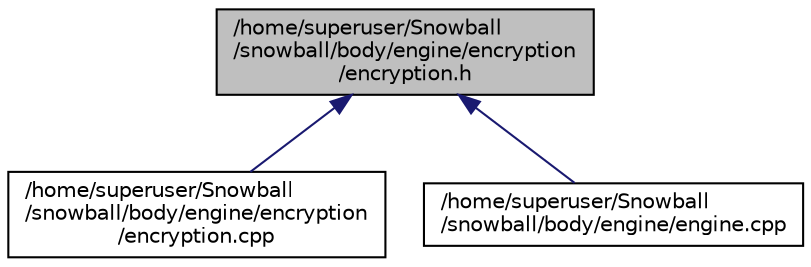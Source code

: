 digraph "/home/superuser/Snowball/snowball/body/engine/encryption/encryption.h"
{
  edge [fontname="Helvetica",fontsize="10",labelfontname="Helvetica",labelfontsize="10"];
  node [fontname="Helvetica",fontsize="10",shape=record];
  Node1 [label="/home/superuser/Snowball\l/snowball/body/engine/encryption\l/encryption.h",height=0.2,width=0.4,color="black", fillcolor="grey75", style="filled", fontcolor="black"];
  Node1 -> Node2 [dir="back",color="midnightblue",fontsize="10",style="solid"];
  Node2 [label="/home/superuser/Snowball\l/snowball/body/engine/encryption\l/encryption.cpp",height=0.2,width=0.4,color="black", fillcolor="white", style="filled",URL="$encryption_8cpp.html"];
  Node1 -> Node3 [dir="back",color="midnightblue",fontsize="10",style="solid"];
  Node3 [label="/home/superuser/Snowball\l/snowball/body/engine/engine.cpp",height=0.2,width=0.4,color="black", fillcolor="white", style="filled",URL="$engine_8cpp.html"];
}
